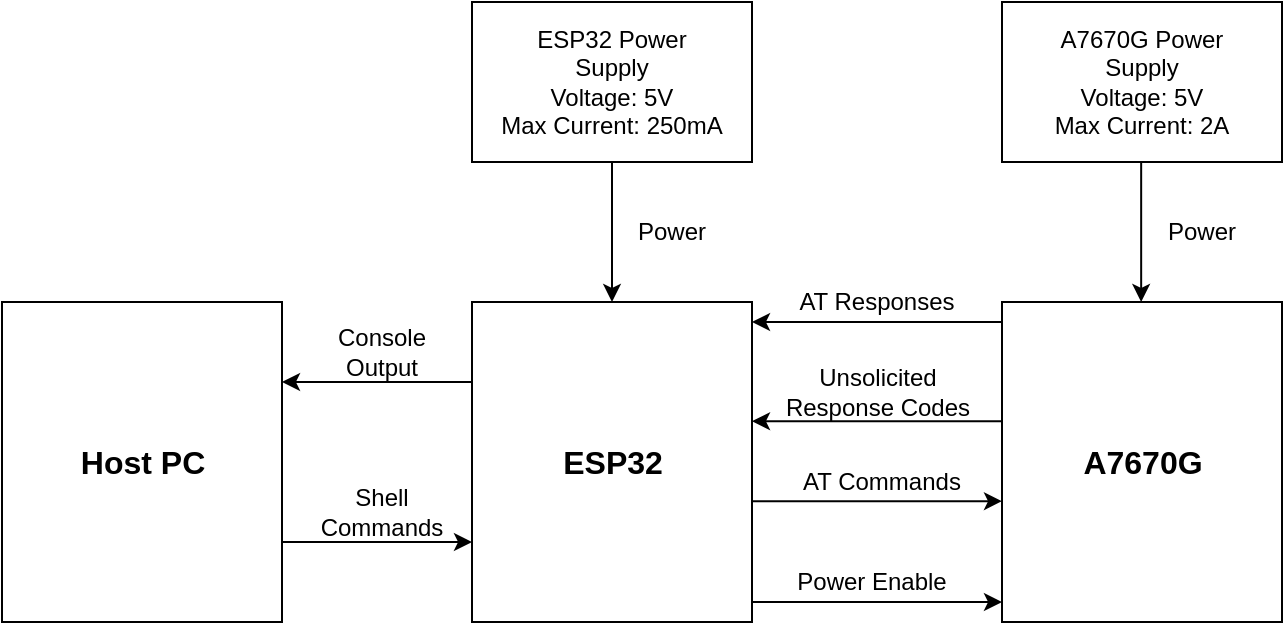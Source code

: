 <mxfile version="28.2.3">
  <diagram name="Page-1" id="HNplv1ZKRKc0O3fCtPUk">
    <mxGraphModel dx="868" dy="483" grid="1" gridSize="10" guides="1" tooltips="1" connect="1" arrows="1" fold="1" page="1" pageScale="1" pageWidth="850" pageHeight="1100" math="0" shadow="0">
      <root>
        <mxCell id="0" />
        <mxCell id="1" parent="0" />
        <mxCell id="hvP5ZDg3o3wDuxgD1hcI-26" style="edgeStyle=orthogonalEdgeStyle;rounded=0;orthogonalLoop=1;jettySize=auto;html=1;exitX=0;exitY=0.25;exitDx=0;exitDy=0;entryX=1;entryY=0.25;entryDx=0;entryDy=0;" edge="1" parent="1" source="hvP5ZDg3o3wDuxgD1hcI-1" target="hvP5ZDg3o3wDuxgD1hcI-23">
          <mxGeometry relative="1" as="geometry" />
        </mxCell>
        <mxCell id="hvP5ZDg3o3wDuxgD1hcI-1" value="" style="rounded=0;whiteSpace=wrap;html=1;fillColor=none;" vertex="1" parent="1">
          <mxGeometry x="355" y="190" width="140" height="160" as="geometry" />
        </mxCell>
        <mxCell id="hvP5ZDg3o3wDuxgD1hcI-39" style="edgeStyle=orthogonalEdgeStyle;rounded=0;orthogonalLoop=1;jettySize=auto;html=1;exitX=0;exitY=0.25;exitDx=0;exitDy=0;entryX=1;entryY=0.25;entryDx=0;entryDy=0;" edge="1" parent="1">
          <mxGeometry relative="1" as="geometry">
            <mxPoint x="620" y="200" as="sourcePoint" />
            <mxPoint x="495" y="200" as="targetPoint" />
          </mxGeometry>
        </mxCell>
        <mxCell id="hvP5ZDg3o3wDuxgD1hcI-5" value="" style="whiteSpace=wrap;html=1;fillColor=none;" vertex="1" parent="1">
          <mxGeometry x="620" y="190" width="140" height="160" as="geometry" />
        </mxCell>
        <mxCell id="hvP5ZDg3o3wDuxgD1hcI-10" value="ESP32" style="text;strokeColor=none;fillColor=none;html=1;fontSize=16;fontStyle=1;verticalAlign=middle;align=center;" vertex="1" parent="1">
          <mxGeometry x="375" y="250" width="100" height="40" as="geometry" />
        </mxCell>
        <mxCell id="hvP5ZDg3o3wDuxgD1hcI-11" value="A7670G" style="text;strokeColor=none;fillColor=none;html=1;fontSize=16;fontStyle=1;verticalAlign=middle;align=center;" vertex="1" parent="1">
          <mxGeometry x="640" y="250" width="100" height="40" as="geometry" />
        </mxCell>
        <mxCell id="hvP5ZDg3o3wDuxgD1hcI-30" style="edgeStyle=orthogonalEdgeStyle;rounded=0;orthogonalLoop=1;jettySize=auto;html=1;entryX=0.5;entryY=0;entryDx=0;entryDy=0;" edge="1" parent="1" source="hvP5ZDg3o3wDuxgD1hcI-14" target="hvP5ZDg3o3wDuxgD1hcI-1">
          <mxGeometry relative="1" as="geometry" />
        </mxCell>
        <mxCell id="hvP5ZDg3o3wDuxgD1hcI-14" value="&lt;div&gt;ESP32 Power&lt;/div&gt;&lt;div&gt;Supply&lt;/div&gt;&lt;div&gt;Voltage: 5V&lt;/div&gt;&lt;div&gt;Max Current: 250mA&lt;/div&gt;" style="rounded=0;whiteSpace=wrap;html=1;" vertex="1" parent="1">
          <mxGeometry x="355" y="40" width="140" height="80" as="geometry" />
        </mxCell>
        <mxCell id="hvP5ZDg3o3wDuxgD1hcI-16" value="&lt;div&gt;A7670G Power&lt;/div&gt;&lt;div&gt;Supply&lt;/div&gt;&lt;div&gt;Voltage: 5V&lt;/div&gt;&lt;div&gt;Max Current: 2A&lt;/div&gt;" style="rounded=0;whiteSpace=wrap;html=1;" vertex="1" parent="1">
          <mxGeometry x="620" y="40" width="140" height="80" as="geometry" />
        </mxCell>
        <mxCell id="hvP5ZDg3o3wDuxgD1hcI-27" style="edgeStyle=orthogonalEdgeStyle;rounded=0;orthogonalLoop=1;jettySize=auto;html=1;exitX=1;exitY=0.75;exitDx=0;exitDy=0;entryX=0;entryY=0.75;entryDx=0;entryDy=0;" edge="1" parent="1" source="hvP5ZDg3o3wDuxgD1hcI-23" target="hvP5ZDg3o3wDuxgD1hcI-1">
          <mxGeometry relative="1" as="geometry" />
        </mxCell>
        <mxCell id="hvP5ZDg3o3wDuxgD1hcI-23" value="" style="rounded=0;whiteSpace=wrap;html=1;" vertex="1" parent="1">
          <mxGeometry x="120" y="190" width="140" height="160" as="geometry" />
        </mxCell>
        <mxCell id="hvP5ZDg3o3wDuxgD1hcI-28" value="Console Output" style="text;html=1;align=center;verticalAlign=middle;whiteSpace=wrap;rounded=0;" vertex="1" parent="1">
          <mxGeometry x="280" y="200" width="60" height="30" as="geometry" />
        </mxCell>
        <mxCell id="hvP5ZDg3o3wDuxgD1hcI-29" value="Shell Commands" style="text;html=1;align=center;verticalAlign=middle;whiteSpace=wrap;rounded=0;" vertex="1" parent="1">
          <mxGeometry x="280" y="280" width="60" height="30" as="geometry" />
        </mxCell>
        <mxCell id="hvP5ZDg3o3wDuxgD1hcI-31" value="Power" style="text;html=1;align=center;verticalAlign=middle;whiteSpace=wrap;rounded=0;" vertex="1" parent="1">
          <mxGeometry x="425" y="140" width="60" height="30" as="geometry" />
        </mxCell>
        <mxCell id="hvP5ZDg3o3wDuxgD1hcI-32" style="edgeStyle=orthogonalEdgeStyle;rounded=0;orthogonalLoop=1;jettySize=auto;html=1;entryX=0.5;entryY=0;entryDx=0;entryDy=0;" edge="1" parent="1">
          <mxGeometry relative="1" as="geometry">
            <mxPoint x="689.58" y="120" as="sourcePoint" />
            <mxPoint x="689.58" y="190" as="targetPoint" />
          </mxGeometry>
        </mxCell>
        <mxCell id="hvP5ZDg3o3wDuxgD1hcI-33" value="Power" style="text;html=1;align=center;verticalAlign=middle;whiteSpace=wrap;rounded=0;" vertex="1" parent="1">
          <mxGeometry x="690" y="140" width="60" height="30" as="geometry" />
        </mxCell>
        <mxCell id="hvP5ZDg3o3wDuxgD1hcI-34" value="Host PC" style="text;strokeColor=none;fillColor=none;html=1;fontSize=16;fontStyle=1;verticalAlign=middle;align=center;" vertex="1" parent="1">
          <mxGeometry x="140" y="250" width="100" height="40" as="geometry" />
        </mxCell>
        <mxCell id="hvP5ZDg3o3wDuxgD1hcI-37" value="AT Commands" style="text;html=1;align=center;verticalAlign=middle;whiteSpace=wrap;rounded=0;" vertex="1" parent="1">
          <mxGeometry x="500" y="270" width="120" height="20" as="geometry" />
        </mxCell>
        <mxCell id="hvP5ZDg3o3wDuxgD1hcI-40" style="edgeStyle=orthogonalEdgeStyle;rounded=0;orthogonalLoop=1;jettySize=auto;html=1;exitX=0;exitY=0.25;exitDx=0;exitDy=0;entryX=1;entryY=0.25;entryDx=0;entryDy=0;startArrow=classic;startFill=1;endArrow=none;endFill=0;" edge="1" parent="1">
          <mxGeometry relative="1" as="geometry">
            <mxPoint x="620" y="289.6" as="sourcePoint" />
            <mxPoint x="495" y="289.6" as="targetPoint" />
          </mxGeometry>
        </mxCell>
        <mxCell id="hvP5ZDg3o3wDuxgD1hcI-41" style="edgeStyle=orthogonalEdgeStyle;rounded=0;orthogonalLoop=1;jettySize=auto;html=1;exitX=0;exitY=0.25;exitDx=0;exitDy=0;entryX=1;entryY=0.25;entryDx=0;entryDy=0;startArrow=classic;startFill=1;endArrow=none;endFill=0;" edge="1" parent="1">
          <mxGeometry relative="1" as="geometry">
            <mxPoint x="620" y="340" as="sourcePoint" />
            <mxPoint x="495" y="340" as="targetPoint" />
          </mxGeometry>
        </mxCell>
        <mxCell id="hvP5ZDg3o3wDuxgD1hcI-42" value="AT Responses" style="text;html=1;align=center;verticalAlign=middle;whiteSpace=wrap;rounded=0;" vertex="1" parent="1">
          <mxGeometry x="495" y="180" width="125" height="20" as="geometry" />
        </mxCell>
        <mxCell id="hvP5ZDg3o3wDuxgD1hcI-43" style="edgeStyle=orthogonalEdgeStyle;rounded=0;orthogonalLoop=1;jettySize=auto;html=1;exitX=0;exitY=0.25;exitDx=0;exitDy=0;entryX=1;entryY=0.25;entryDx=0;entryDy=0;" edge="1" parent="1">
          <mxGeometry relative="1" as="geometry">
            <mxPoint x="620" y="249.6" as="sourcePoint" />
            <mxPoint x="495" y="249.6" as="targetPoint" />
          </mxGeometry>
        </mxCell>
        <mxCell id="hvP5ZDg3o3wDuxgD1hcI-44" value="Unsolicited&lt;br&gt;Response Codes" style="text;html=1;align=center;verticalAlign=middle;whiteSpace=wrap;rounded=0;" vertex="1" parent="1">
          <mxGeometry x="497.5" y="200" width="120" height="70" as="geometry" />
        </mxCell>
        <mxCell id="hvP5ZDg3o3wDuxgD1hcI-45" value="Power Enable" style="text;html=1;align=center;verticalAlign=middle;whiteSpace=wrap;rounded=0;" vertex="1" parent="1">
          <mxGeometry x="495" y="320" width="120" height="20" as="geometry" />
        </mxCell>
      </root>
    </mxGraphModel>
  </diagram>
</mxfile>
